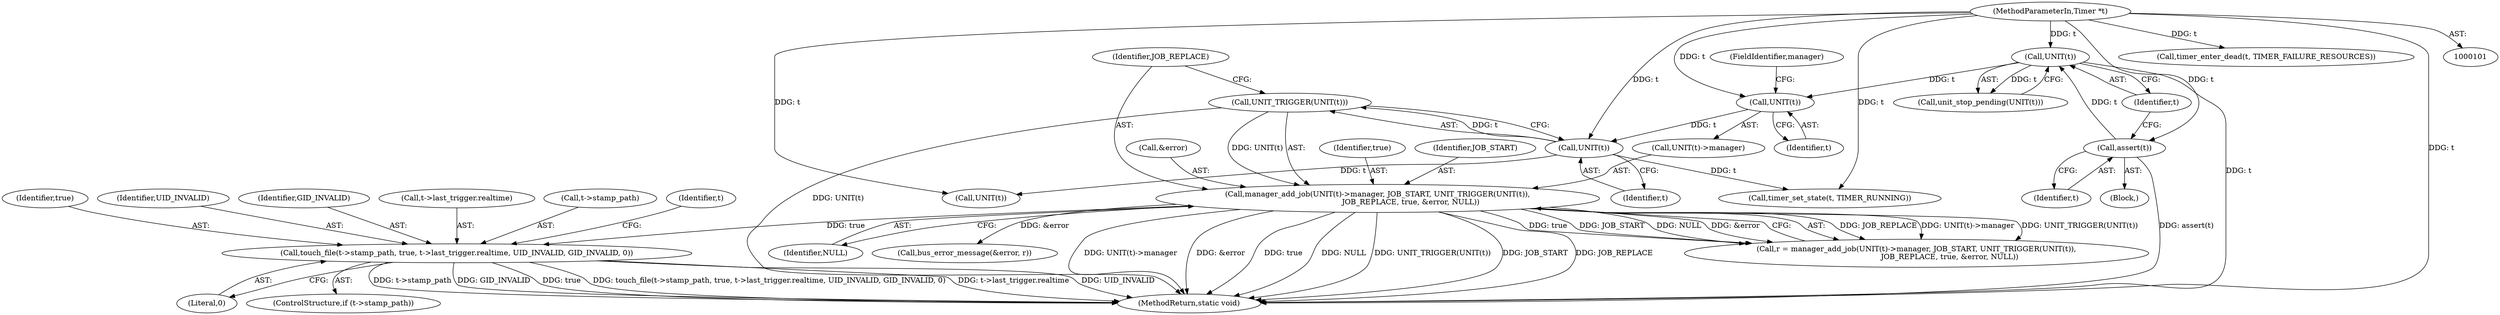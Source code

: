 digraph "1_systemd_ee735086f8670be1591fa9593e80dd60163a7a2f_1@pointer" {
"1000146" [label="(Call,touch_file(t->stamp_path, true, t->last_trigger.realtime, UID_INVALID, GID_INVALID, 0))"];
"1000118" [label="(Call,manager_add_job(UNIT(t)->manager, JOB_START, UNIT_TRIGGER(UNIT(t)),\n                            JOB_REPLACE, true, &error, NULL))"];
"1000124" [label="(Call,UNIT_TRIGGER(UNIT(t)))"];
"1000125" [label="(Call,UNIT(t))"];
"1000120" [label="(Call,UNIT(t))"];
"1000113" [label="(Call,UNIT(t))"];
"1000109" [label="(Call,assert(t))"];
"1000102" [label="(MethodParameterIn,Timer *t)"];
"1000124" [label="(Call,UNIT_TRIGGER(UNIT(t)))"];
"1000150" [label="(Identifier,true)"];
"1000122" [label="(FieldIdentifier,manager)"];
"1000112" [label="(Call,unit_stop_pending(UNIT(t)))"];
"1000109" [label="(Call,assert(t))"];
"1000131" [label="(Identifier,NULL)"];
"1000116" [label="(Call,r = manager_add_job(UNIT(t)->manager, JOB_START, UNIT_TRIGGER(UNIT(t)),\n                            JOB_REPLACE, true, &error, NULL))"];
"1000119" [label="(Call,UNIT(t)->manager)"];
"1000146" [label="(Call,touch_file(t->stamp_path, true, t->last_trigger.realtime, UID_INVALID, GID_INVALID, 0))"];
"1000175" [label="(MethodReturn,static void)"];
"1000110" [label="(Identifier,t)"];
"1000129" [label="(Call,&error)"];
"1000165" [label="(Call,UNIT(t))"];
"1000142" [label="(ControlStructure,if (t->stamp_path))"];
"1000118" [label="(Call,manager_add_job(UNIT(t)->manager, JOB_START, UNIT_TRIGGER(UNIT(t)),\n                            JOB_REPLACE, true, &error, NULL))"];
"1000127" [label="(Identifier,JOB_REPLACE)"];
"1000156" [label="(Identifier,UID_INVALID)"];
"1000157" [label="(Identifier,GID_INVALID)"];
"1000158" [label="(Literal,0)"];
"1000172" [label="(Call,timer_enter_dead(t, TIMER_FAILURE_RESOURCES))"];
"1000113" [label="(Call,UNIT(t))"];
"1000121" [label="(Identifier,t)"];
"1000102" [label="(MethodParameterIn,Timer *t)"];
"1000151" [label="(Call,t->last_trigger.realtime)"];
"1000159" [label="(Call,timer_set_state(t, TIMER_RUNNING))"];
"1000147" [label="(Call,t->stamp_path)"];
"1000114" [label="(Identifier,t)"];
"1000125" [label="(Call,UNIT(t))"];
"1000168" [label="(Call,bus_error_message(&error, r))"];
"1000160" [label="(Identifier,t)"];
"1000120" [label="(Call,UNIT(t))"];
"1000103" [label="(Block,)"];
"1000123" [label="(Identifier,JOB_START)"];
"1000126" [label="(Identifier,t)"];
"1000128" [label="(Identifier,true)"];
"1000146" -> "1000142"  [label="AST: "];
"1000146" -> "1000158"  [label="CFG: "];
"1000147" -> "1000146"  [label="AST: "];
"1000150" -> "1000146"  [label="AST: "];
"1000151" -> "1000146"  [label="AST: "];
"1000156" -> "1000146"  [label="AST: "];
"1000157" -> "1000146"  [label="AST: "];
"1000158" -> "1000146"  [label="AST: "];
"1000160" -> "1000146"  [label="CFG: "];
"1000146" -> "1000175"  [label="DDG: GID_INVALID"];
"1000146" -> "1000175"  [label="DDG: true"];
"1000146" -> "1000175"  [label="DDG: touch_file(t->stamp_path, true, t->last_trigger.realtime, UID_INVALID, GID_INVALID, 0)"];
"1000146" -> "1000175"  [label="DDG: t->last_trigger.realtime"];
"1000146" -> "1000175"  [label="DDG: UID_INVALID"];
"1000146" -> "1000175"  [label="DDG: t->stamp_path"];
"1000118" -> "1000146"  [label="DDG: true"];
"1000118" -> "1000116"  [label="AST: "];
"1000118" -> "1000131"  [label="CFG: "];
"1000119" -> "1000118"  [label="AST: "];
"1000123" -> "1000118"  [label="AST: "];
"1000124" -> "1000118"  [label="AST: "];
"1000127" -> "1000118"  [label="AST: "];
"1000128" -> "1000118"  [label="AST: "];
"1000129" -> "1000118"  [label="AST: "];
"1000131" -> "1000118"  [label="AST: "];
"1000116" -> "1000118"  [label="CFG: "];
"1000118" -> "1000175"  [label="DDG: JOB_START"];
"1000118" -> "1000175"  [label="DDG: JOB_REPLACE"];
"1000118" -> "1000175"  [label="DDG: UNIT(t)->manager"];
"1000118" -> "1000175"  [label="DDG: &error"];
"1000118" -> "1000175"  [label="DDG: true"];
"1000118" -> "1000175"  [label="DDG: NULL"];
"1000118" -> "1000175"  [label="DDG: UNIT_TRIGGER(UNIT(t))"];
"1000118" -> "1000116"  [label="DDG: JOB_REPLACE"];
"1000118" -> "1000116"  [label="DDG: UNIT(t)->manager"];
"1000118" -> "1000116"  [label="DDG: UNIT_TRIGGER(UNIT(t))"];
"1000118" -> "1000116"  [label="DDG: true"];
"1000118" -> "1000116"  [label="DDG: JOB_START"];
"1000118" -> "1000116"  [label="DDG: NULL"];
"1000118" -> "1000116"  [label="DDG: &error"];
"1000124" -> "1000118"  [label="DDG: UNIT(t)"];
"1000118" -> "1000168"  [label="DDG: &error"];
"1000124" -> "1000125"  [label="CFG: "];
"1000125" -> "1000124"  [label="AST: "];
"1000127" -> "1000124"  [label="CFG: "];
"1000124" -> "1000175"  [label="DDG: UNIT(t)"];
"1000125" -> "1000124"  [label="DDG: t"];
"1000125" -> "1000126"  [label="CFG: "];
"1000126" -> "1000125"  [label="AST: "];
"1000120" -> "1000125"  [label="DDG: t"];
"1000102" -> "1000125"  [label="DDG: t"];
"1000125" -> "1000159"  [label="DDG: t"];
"1000125" -> "1000165"  [label="DDG: t"];
"1000120" -> "1000119"  [label="AST: "];
"1000120" -> "1000121"  [label="CFG: "];
"1000121" -> "1000120"  [label="AST: "];
"1000122" -> "1000120"  [label="CFG: "];
"1000113" -> "1000120"  [label="DDG: t"];
"1000102" -> "1000120"  [label="DDG: t"];
"1000113" -> "1000112"  [label="AST: "];
"1000113" -> "1000114"  [label="CFG: "];
"1000114" -> "1000113"  [label="AST: "];
"1000112" -> "1000113"  [label="CFG: "];
"1000113" -> "1000175"  [label="DDG: t"];
"1000113" -> "1000112"  [label="DDG: t"];
"1000109" -> "1000113"  [label="DDG: t"];
"1000102" -> "1000113"  [label="DDG: t"];
"1000109" -> "1000103"  [label="AST: "];
"1000109" -> "1000110"  [label="CFG: "];
"1000110" -> "1000109"  [label="AST: "];
"1000114" -> "1000109"  [label="CFG: "];
"1000109" -> "1000175"  [label="DDG: assert(t)"];
"1000102" -> "1000109"  [label="DDG: t"];
"1000102" -> "1000101"  [label="AST: "];
"1000102" -> "1000175"  [label="DDG: t"];
"1000102" -> "1000159"  [label="DDG: t"];
"1000102" -> "1000165"  [label="DDG: t"];
"1000102" -> "1000172"  [label="DDG: t"];
}
